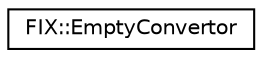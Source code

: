 digraph "Graphical Class Hierarchy"
{
  edge [fontname="Helvetica",fontsize="10",labelfontname="Helvetica",labelfontsize="10"];
  node [fontname="Helvetica",fontsize="10",shape=record];
  rankdir="LR";
  Node0 [label="FIX::EmptyConvertor",height=0.2,width=0.4,color="black", fillcolor="white", style="filled",URL="$struct_f_i_x_1_1_empty_convertor.html",tooltip="Empty converter is a no-op. "];
}
